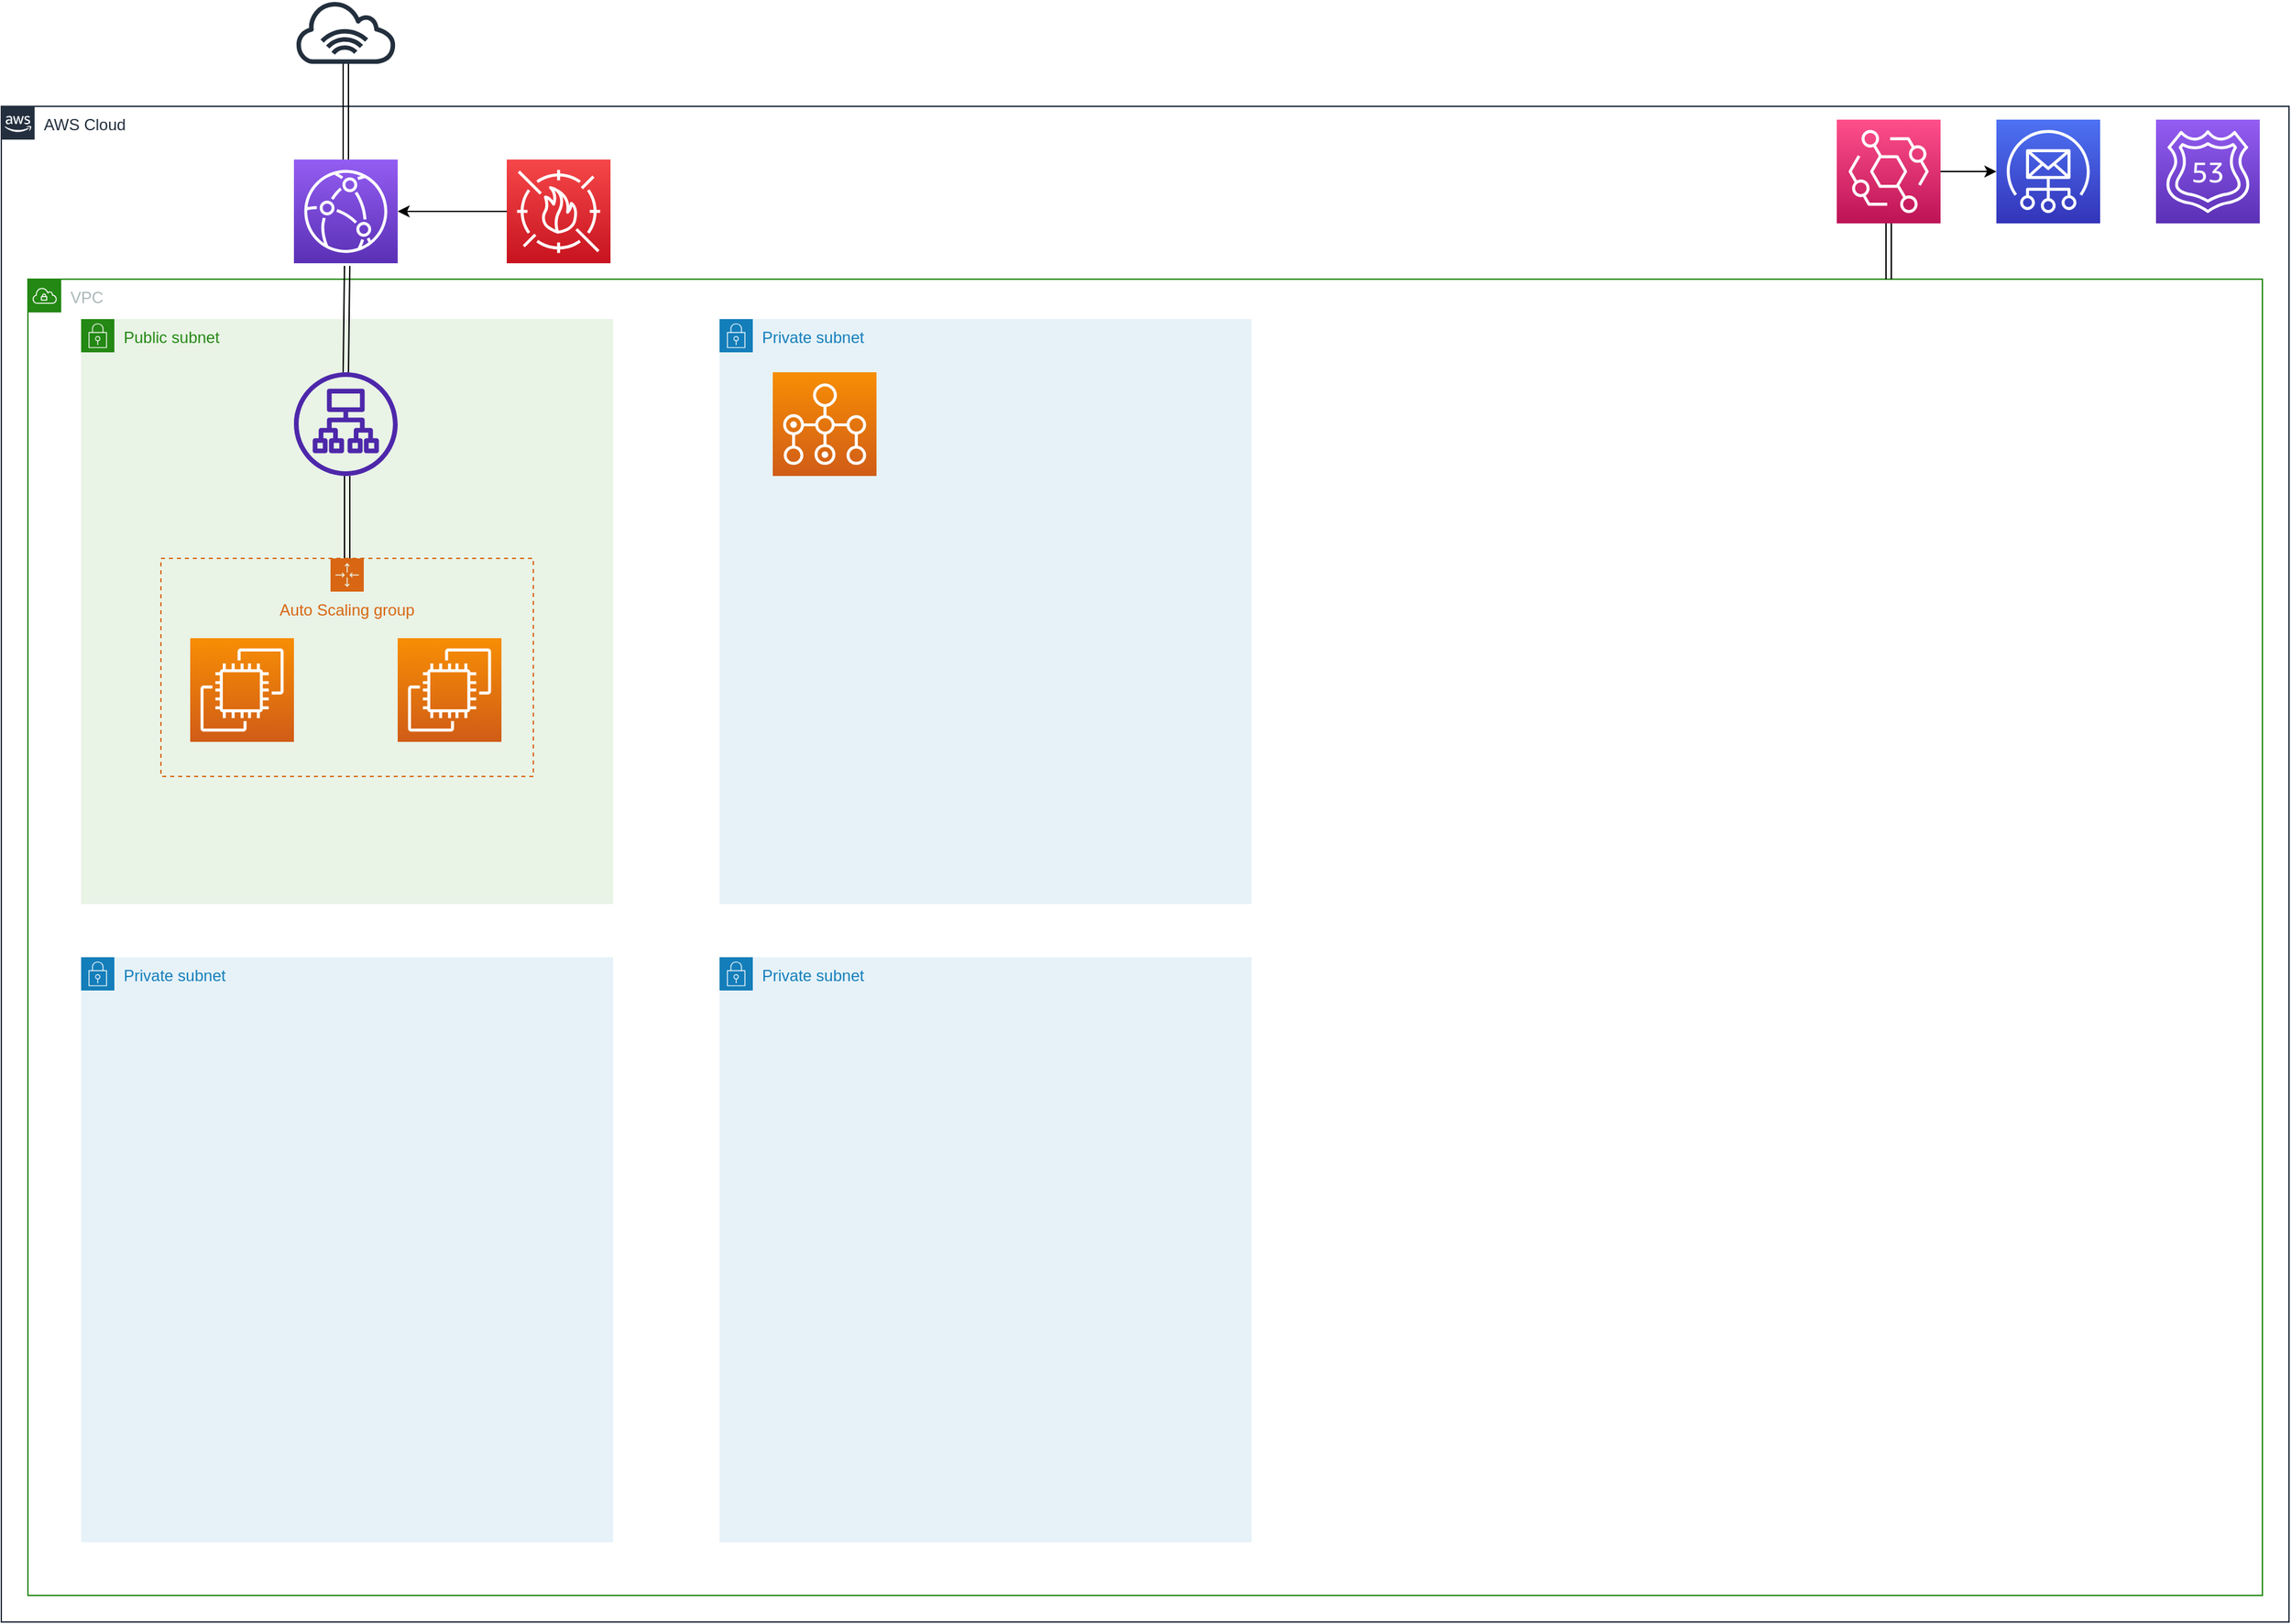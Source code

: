 <mxfile version="21.0.4" type="github">
  <diagram name="Page-1" id="e3a06f82-3646-2815-327d-82caf3d4e204">
    <mxGraphModel dx="2335" dy="1320" grid="1" gridSize="10" guides="1" tooltips="1" connect="1" arrows="1" fold="1" page="1" pageScale="1.5" pageWidth="1169" pageHeight="826" background="none" math="0" shadow="0">
      <root>
        <mxCell id="0" style=";html=1;" />
        <mxCell id="1" style=";html=1;" parent="0" />
        <mxCell id="FEufM5QgMiFGjpCKzGDK-16" value="AWS Cloud" style="points=[[0,0],[0.25,0],[0.5,0],[0.75,0],[1,0],[1,0.25],[1,0.5],[1,0.75],[1,1],[0.75,1],[0.5,1],[0.25,1],[0,1],[0,0.75],[0,0.5],[0,0.25]];outlineConnect=0;gradientColor=none;html=1;whiteSpace=wrap;fontSize=12;fontStyle=0;container=1;pointerEvents=0;collapsible=0;recursiveResize=0;shape=mxgraph.aws4.group;grIcon=mxgraph.aws4.group_aws_cloud_alt;strokeColor=#232F3E;fillColor=none;verticalAlign=top;align=left;spacingLeft=30;fontColor=#232F3E;dashed=0;" vertex="1" parent="1">
          <mxGeometry x="20" y="80" width="1720" height="1140" as="geometry" />
        </mxCell>
        <mxCell id="FEufM5QgMiFGjpCKzGDK-19" value="VPC" style="points=[[0,0],[0.25,0],[0.5,0],[0.75,0],[1,0],[1,0.25],[1,0.5],[1,0.75],[1,1],[0.75,1],[0.5,1],[0.25,1],[0,1],[0,0.75],[0,0.5],[0,0.25]];outlineConnect=0;gradientColor=none;html=1;whiteSpace=wrap;fontSize=12;fontStyle=0;container=1;pointerEvents=0;collapsible=0;recursiveResize=0;shape=mxgraph.aws4.group;grIcon=mxgraph.aws4.group_vpc;strokeColor=#248814;fillColor=none;verticalAlign=top;align=left;spacingLeft=30;fontColor=#AAB7B8;dashed=0;" vertex="1" parent="FEufM5QgMiFGjpCKzGDK-16">
          <mxGeometry x="20" y="130" width="1680" height="990" as="geometry" />
        </mxCell>
        <mxCell id="FEufM5QgMiFGjpCKzGDK-20" value="Public subnet" style="points=[[0,0],[0.25,0],[0.5,0],[0.75,0],[1,0],[1,0.25],[1,0.5],[1,0.75],[1,1],[0.75,1],[0.5,1],[0.25,1],[0,1],[0,0.75],[0,0.5],[0,0.25]];outlineConnect=0;gradientColor=none;html=1;whiteSpace=wrap;fontSize=12;fontStyle=0;container=1;pointerEvents=0;collapsible=0;recursiveResize=0;shape=mxgraph.aws4.group;grIcon=mxgraph.aws4.group_security_group;grStroke=0;strokeColor=#248814;fillColor=#E9F3E6;verticalAlign=top;align=left;spacingLeft=30;fontColor=#248814;dashed=0;" vertex="1" parent="FEufM5QgMiFGjpCKzGDK-19">
          <mxGeometry x="40" y="30" width="400" height="440" as="geometry" />
        </mxCell>
        <mxCell id="FEufM5QgMiFGjpCKzGDK-28" value="Private subnet" style="points=[[0,0],[0.25,0],[0.5,0],[0.75,0],[1,0],[1,0.25],[1,0.5],[1,0.75],[1,1],[0.75,1],[0.5,1],[0.25,1],[0,1],[0,0.75],[0,0.5],[0,0.25]];outlineConnect=0;gradientColor=none;html=1;whiteSpace=wrap;fontSize=12;fontStyle=0;container=1;pointerEvents=0;collapsible=0;recursiveResize=0;shape=mxgraph.aws4.group;grIcon=mxgraph.aws4.group_security_group;grStroke=0;strokeColor=#147EBA;fillColor=#E6F2F8;verticalAlign=top;align=left;spacingLeft=30;fontColor=#147EBA;dashed=0;" vertex="1" parent="FEufM5QgMiFGjpCKzGDK-19">
          <mxGeometry x="520" y="30" width="400" height="440" as="geometry" />
        </mxCell>
        <mxCell id="FEufM5QgMiFGjpCKzGDK-26" value="" style="sketch=0;points=[[0,0,0],[0.25,0,0],[0.5,0,0],[0.75,0,0],[1,0,0],[0,1,0],[0.25,1,0],[0.5,1,0],[0.75,1,0],[1,1,0],[0,0.25,0],[0,0.5,0],[0,0.75,0],[1,0.25,0],[1,0.5,0],[1,0.75,0]];outlineConnect=0;fontColor=#232F3E;gradientColor=#F78E04;gradientDirection=north;fillColor=#D05C17;strokeColor=#ffffff;dashed=0;verticalLabelPosition=bottom;verticalAlign=top;align=center;html=1;fontSize=12;fontStyle=0;aspect=fixed;shape=mxgraph.aws4.resourceIcon;resIcon=mxgraph.aws4.batch;" vertex="1" parent="FEufM5QgMiFGjpCKzGDK-19">
          <mxGeometry x="560" y="70" width="78" height="78" as="geometry" />
        </mxCell>
        <mxCell id="FEufM5QgMiFGjpCKzGDK-29" value="Private subnet" style="points=[[0,0],[0.25,0],[0.5,0],[0.75,0],[1,0],[1,0.25],[1,0.5],[1,0.75],[1,1],[0.75,1],[0.5,1],[0.25,1],[0,1],[0,0.75],[0,0.5],[0,0.25]];outlineConnect=0;gradientColor=none;html=1;whiteSpace=wrap;fontSize=12;fontStyle=0;container=1;pointerEvents=0;collapsible=0;recursiveResize=0;shape=mxgraph.aws4.group;grIcon=mxgraph.aws4.group_security_group;grStroke=0;strokeColor=#147EBA;fillColor=#E6F2F8;verticalAlign=top;align=left;spacingLeft=30;fontColor=#147EBA;dashed=0;" vertex="1" parent="FEufM5QgMiFGjpCKzGDK-19">
          <mxGeometry x="40" y="510" width="400" height="440" as="geometry" />
        </mxCell>
        <mxCell id="FEufM5QgMiFGjpCKzGDK-30" value="Private subnet" style="points=[[0,0],[0.25,0],[0.5,0],[0.75,0],[1,0],[1,0.25],[1,0.5],[1,0.75],[1,1],[0.75,1],[0.5,1],[0.25,1],[0,1],[0,0.75],[0,0.5],[0,0.25]];outlineConnect=0;gradientColor=none;html=1;whiteSpace=wrap;fontSize=12;fontStyle=0;container=1;pointerEvents=0;collapsible=0;recursiveResize=0;shape=mxgraph.aws4.group;grIcon=mxgraph.aws4.group_security_group;grStroke=0;strokeColor=#147EBA;fillColor=#E6F2F8;verticalAlign=top;align=left;spacingLeft=30;fontColor=#147EBA;dashed=0;" vertex="1" parent="FEufM5QgMiFGjpCKzGDK-19">
          <mxGeometry x="520" y="510" width="400" height="440" as="geometry" />
        </mxCell>
        <mxCell id="FEufM5QgMiFGjpCKzGDK-21" value="" style="sketch=0;points=[[0,0,0],[0.25,0,0],[0.5,0,0],[0.75,0,0],[1,0,0],[0,1,0],[0.25,1,0],[0.5,1,0],[0.75,1,0],[1,1,0],[0,0.25,0],[0,0.5,0],[0,0.75,0],[1,0.25,0],[1,0.5,0],[1,0.75,0]];outlineConnect=0;fontColor=#232F3E;gradientColor=#4D72F3;gradientDirection=north;fillColor=#3334B9;strokeColor=#ffffff;dashed=0;verticalLabelPosition=bottom;verticalAlign=top;align=center;html=1;fontSize=12;fontStyle=0;aspect=fixed;shape=mxgraph.aws4.resourceIcon;resIcon=mxgraph.aws4.simple_email_service;" vertex="1" parent="FEufM5QgMiFGjpCKzGDK-16">
          <mxGeometry x="1500" y="10" width="78" height="78" as="geometry" />
        </mxCell>
        <mxCell id="FEufM5QgMiFGjpCKzGDK-22" value="" style="sketch=0;points=[[0,0,0],[0.25,0,0],[0.5,0,0],[0.75,0,0],[1,0,0],[0,1,0],[0.25,1,0],[0.5,1,0],[0.75,1,0],[1,1,0],[0,0.25,0],[0,0.5,0],[0,0.75,0],[1,0.25,0],[1,0.5,0],[1,0.75,0]];outlineConnect=0;fontColor=#232F3E;gradientColor=#945DF2;gradientDirection=north;fillColor=#5A30B5;strokeColor=#ffffff;dashed=0;verticalLabelPosition=bottom;verticalAlign=top;align=center;html=1;fontSize=12;fontStyle=0;aspect=fixed;shape=mxgraph.aws4.resourceIcon;resIcon=mxgraph.aws4.route_53;" vertex="1" parent="FEufM5QgMiFGjpCKzGDK-16">
          <mxGeometry x="1620" y="10" width="78" height="78" as="geometry" />
        </mxCell>
        <mxCell id="FEufM5QgMiFGjpCKzGDK-24" value="" style="edgeStyle=orthogonalEdgeStyle;rounded=0;orthogonalLoop=1;jettySize=auto;html=1;" edge="1" parent="FEufM5QgMiFGjpCKzGDK-16" source="FEufM5QgMiFGjpCKzGDK-23" target="FEufM5QgMiFGjpCKzGDK-21">
          <mxGeometry relative="1" as="geometry">
            <Array as="points">
              <mxPoint x="1440" y="49" />
              <mxPoint x="1440" y="49" />
            </Array>
          </mxGeometry>
        </mxCell>
        <mxCell id="FEufM5QgMiFGjpCKzGDK-25" style="edgeStyle=orthogonalEdgeStyle;rounded=0;orthogonalLoop=1;jettySize=auto;html=1;shape=link;" edge="1" parent="FEufM5QgMiFGjpCKzGDK-16" source="FEufM5QgMiFGjpCKzGDK-23">
          <mxGeometry relative="1" as="geometry">
            <mxPoint x="1419" y="130" as="targetPoint" />
            <Array as="points">
              <mxPoint x="1419" y="120" />
              <mxPoint x="1419" y="120" />
            </Array>
          </mxGeometry>
        </mxCell>
        <mxCell id="FEufM5QgMiFGjpCKzGDK-23" value="" style="sketch=0;points=[[0,0,0],[0.25,0,0],[0.5,0,0],[0.75,0,0],[1,0,0],[0,1,0],[0.25,1,0],[0.5,1,0],[0.75,1,0],[1,1,0],[0,0.25,0],[0,0.5,0],[0,0.75,0],[1,0.25,0],[1,0.5,0],[1,0.75,0]];outlineConnect=0;fontColor=#232F3E;gradientColor=#FF4F8B;gradientDirection=north;fillColor=#BC1356;strokeColor=#ffffff;dashed=0;verticalLabelPosition=bottom;verticalAlign=top;align=center;html=1;fontSize=12;fontStyle=0;aspect=fixed;shape=mxgraph.aws4.resourceIcon;resIcon=mxgraph.aws4.eventbridge;" vertex="1" parent="FEufM5QgMiFGjpCKzGDK-16">
          <mxGeometry x="1380" y="10" width="78" height="78" as="geometry" />
        </mxCell>
        <mxCell id="FEufM5QgMiFGjpCKzGDK-2" value="" style="sketch=0;outlineConnect=0;fontColor=#232F3E;gradientColor=none;fillColor=#232F3D;strokeColor=none;dashed=0;verticalLabelPosition=bottom;verticalAlign=top;align=center;html=1;fontSize=12;fontStyle=0;aspect=fixed;pointerEvents=1;shape=mxgraph.aws4.internet_alt1;" vertex="1" parent="1">
          <mxGeometry x="240" width="78" height="48" as="geometry" />
        </mxCell>
        <mxCell id="FEufM5QgMiFGjpCKzGDK-6" value="" style="edgeStyle=orthogonalEdgeStyle;rounded=0;orthogonalLoop=1;jettySize=auto;html=1;shape=link;" edge="1" parent="1" source="FEufM5QgMiFGjpCKzGDK-3" target="FEufM5QgMiFGjpCKzGDK-2">
          <mxGeometry relative="1" as="geometry">
            <Array as="points">
              <mxPoint x="279" y="80" />
              <mxPoint x="279" y="80" />
            </Array>
          </mxGeometry>
        </mxCell>
        <mxCell id="FEufM5QgMiFGjpCKzGDK-3" value="" style="sketch=0;points=[[0,0,0],[0.25,0,0],[0.5,0,0],[0.75,0,0],[1,0,0],[0,1,0],[0.25,1,0],[0.5,1,0],[0.75,1,0],[1,1,0],[0,0.25,0],[0,0.5,0],[0,0.75,0],[1,0.25,0],[1,0.5,0],[1,0.75,0]];outlineConnect=0;fontColor=#232F3E;gradientColor=#945DF2;gradientDirection=north;fillColor=#5A30B5;strokeColor=#ffffff;dashed=0;verticalLabelPosition=bottom;verticalAlign=top;align=center;html=1;fontSize=12;fontStyle=0;aspect=fixed;shape=mxgraph.aws4.resourceIcon;resIcon=mxgraph.aws4.cloudfront;" vertex="1" parent="1">
          <mxGeometry x="240" y="120" width="78" height="78" as="geometry" />
        </mxCell>
        <mxCell id="FEufM5QgMiFGjpCKzGDK-8" value="" style="edgeStyle=orthogonalEdgeStyle;rounded=0;orthogonalLoop=1;jettySize=auto;html=1;" edge="1" parent="1" source="FEufM5QgMiFGjpCKzGDK-7" target="FEufM5QgMiFGjpCKzGDK-3">
          <mxGeometry relative="1" as="geometry" />
        </mxCell>
        <mxCell id="FEufM5QgMiFGjpCKzGDK-7" value="" style="sketch=0;points=[[0,0,0],[0.25,0,0],[0.5,0,0],[0.75,0,0],[1,0,0],[0,1,0],[0.25,1,0],[0.5,1,0],[0.75,1,0],[1,1,0],[0,0.25,0],[0,0.5,0],[0,0.75,0],[1,0.25,0],[1,0.5,0],[1,0.75,0]];outlineConnect=0;fontColor=#232F3E;gradientColor=#F54749;gradientDirection=north;fillColor=#C7131F;strokeColor=#ffffff;dashed=0;verticalLabelPosition=bottom;verticalAlign=top;align=center;html=1;fontSize=12;fontStyle=0;aspect=fixed;shape=mxgraph.aws4.resourceIcon;resIcon=mxgraph.aws4.waf;" vertex="1" parent="1">
          <mxGeometry x="400" y="120" width="78" height="78" as="geometry" />
        </mxCell>
        <mxCell id="FEufM5QgMiFGjpCKzGDK-11" value="" style="rounded=0;orthogonalLoop=1;jettySize=auto;html=1;exitX=0.5;exitY=0;exitDx=0;exitDy=0;exitPerimeter=0;shape=link;" edge="1" parent="1" source="FEufM5QgMiFGjpCKzGDK-10">
          <mxGeometry relative="1" as="geometry">
            <mxPoint x="280" y="200" as="targetPoint" />
            <Array as="points" />
          </mxGeometry>
        </mxCell>
        <mxCell id="FEufM5QgMiFGjpCKzGDK-10" value="" style="sketch=0;outlineConnect=0;fontColor=#232F3E;gradientColor=none;fillColor=#4D27AA;strokeColor=none;dashed=0;verticalLabelPosition=bottom;verticalAlign=top;align=center;html=1;fontSize=12;fontStyle=0;aspect=fixed;pointerEvents=1;shape=mxgraph.aws4.application_load_balancer;" vertex="1" parent="1">
          <mxGeometry x="240" y="280" width="78" height="78" as="geometry" />
        </mxCell>
        <mxCell id="FEufM5QgMiFGjpCKzGDK-12" value="" style="sketch=0;points=[[0,0,0],[0.25,0,0],[0.5,0,0],[0.75,0,0],[1,0,0],[0,1,0],[0.25,1,0],[0.5,1,0],[0.75,1,0],[1,1,0],[0,0.25,0],[0,0.5,0],[0,0.75,0],[1,0.25,0],[1,0.5,0],[1,0.75,0]];outlineConnect=0;fontColor=#232F3E;gradientColor=#F78E04;gradientDirection=north;fillColor=#D05C17;strokeColor=#ffffff;dashed=0;verticalLabelPosition=bottom;verticalAlign=top;align=center;html=1;fontSize=12;fontStyle=0;aspect=fixed;shape=mxgraph.aws4.resourceIcon;resIcon=mxgraph.aws4.ec2;" vertex="1" parent="1">
          <mxGeometry x="162" y="480" width="78" height="78" as="geometry" />
        </mxCell>
        <mxCell id="FEufM5QgMiFGjpCKzGDK-13" value="" style="sketch=0;points=[[0,0,0],[0.25,0,0],[0.5,0,0],[0.75,0,0],[1,0,0],[0,1,0],[0.25,1,0],[0.5,1,0],[0.75,1,0],[1,1,0],[0,0.25,0],[0,0.5,0],[0,0.75,0],[1,0.25,0],[1,0.5,0],[1,0.75,0]];outlineConnect=0;fontColor=#232F3E;gradientColor=#F78E04;gradientDirection=north;fillColor=#D05C17;strokeColor=#ffffff;dashed=0;verticalLabelPosition=bottom;verticalAlign=top;align=center;html=1;fontSize=12;fontStyle=0;aspect=fixed;shape=mxgraph.aws4.resourceIcon;resIcon=mxgraph.aws4.ec2;" vertex="1" parent="1">
          <mxGeometry x="318" y="480" width="78" height="78" as="geometry" />
        </mxCell>
        <mxCell id="FEufM5QgMiFGjpCKzGDK-15" value="" style="edgeStyle=orthogonalEdgeStyle;rounded=0;orthogonalLoop=1;jettySize=auto;html=1;shape=link;" edge="1" parent="1" source="FEufM5QgMiFGjpCKzGDK-14" target="FEufM5QgMiFGjpCKzGDK-10">
          <mxGeometry relative="1" as="geometry">
            <Array as="points">
              <mxPoint x="280" y="390" />
              <mxPoint x="280" y="390" />
            </Array>
          </mxGeometry>
        </mxCell>
        <mxCell id="FEufM5QgMiFGjpCKzGDK-14" value="Auto Scaling group" style="points=[[0,0],[0.25,0],[0.5,0],[0.75,0],[1,0],[1,0.25],[1,0.5],[1,0.75],[1,1],[0.75,1],[0.5,1],[0.25,1],[0,1],[0,0.75],[0,0.5],[0,0.25]];outlineConnect=0;gradientColor=none;html=1;whiteSpace=wrap;fontSize=12;fontStyle=0;container=1;pointerEvents=0;collapsible=0;recursiveResize=0;shape=mxgraph.aws4.groupCenter;grIcon=mxgraph.aws4.group_auto_scaling_group;grStroke=1;strokeColor=#D86613;fillColor=none;verticalAlign=top;align=center;fontColor=#D86613;dashed=1;spacingTop=25;" vertex="1" parent="1">
          <mxGeometry x="140" y="420" width="280" height="164" as="geometry" />
        </mxCell>
      </root>
    </mxGraphModel>
  </diagram>
</mxfile>
